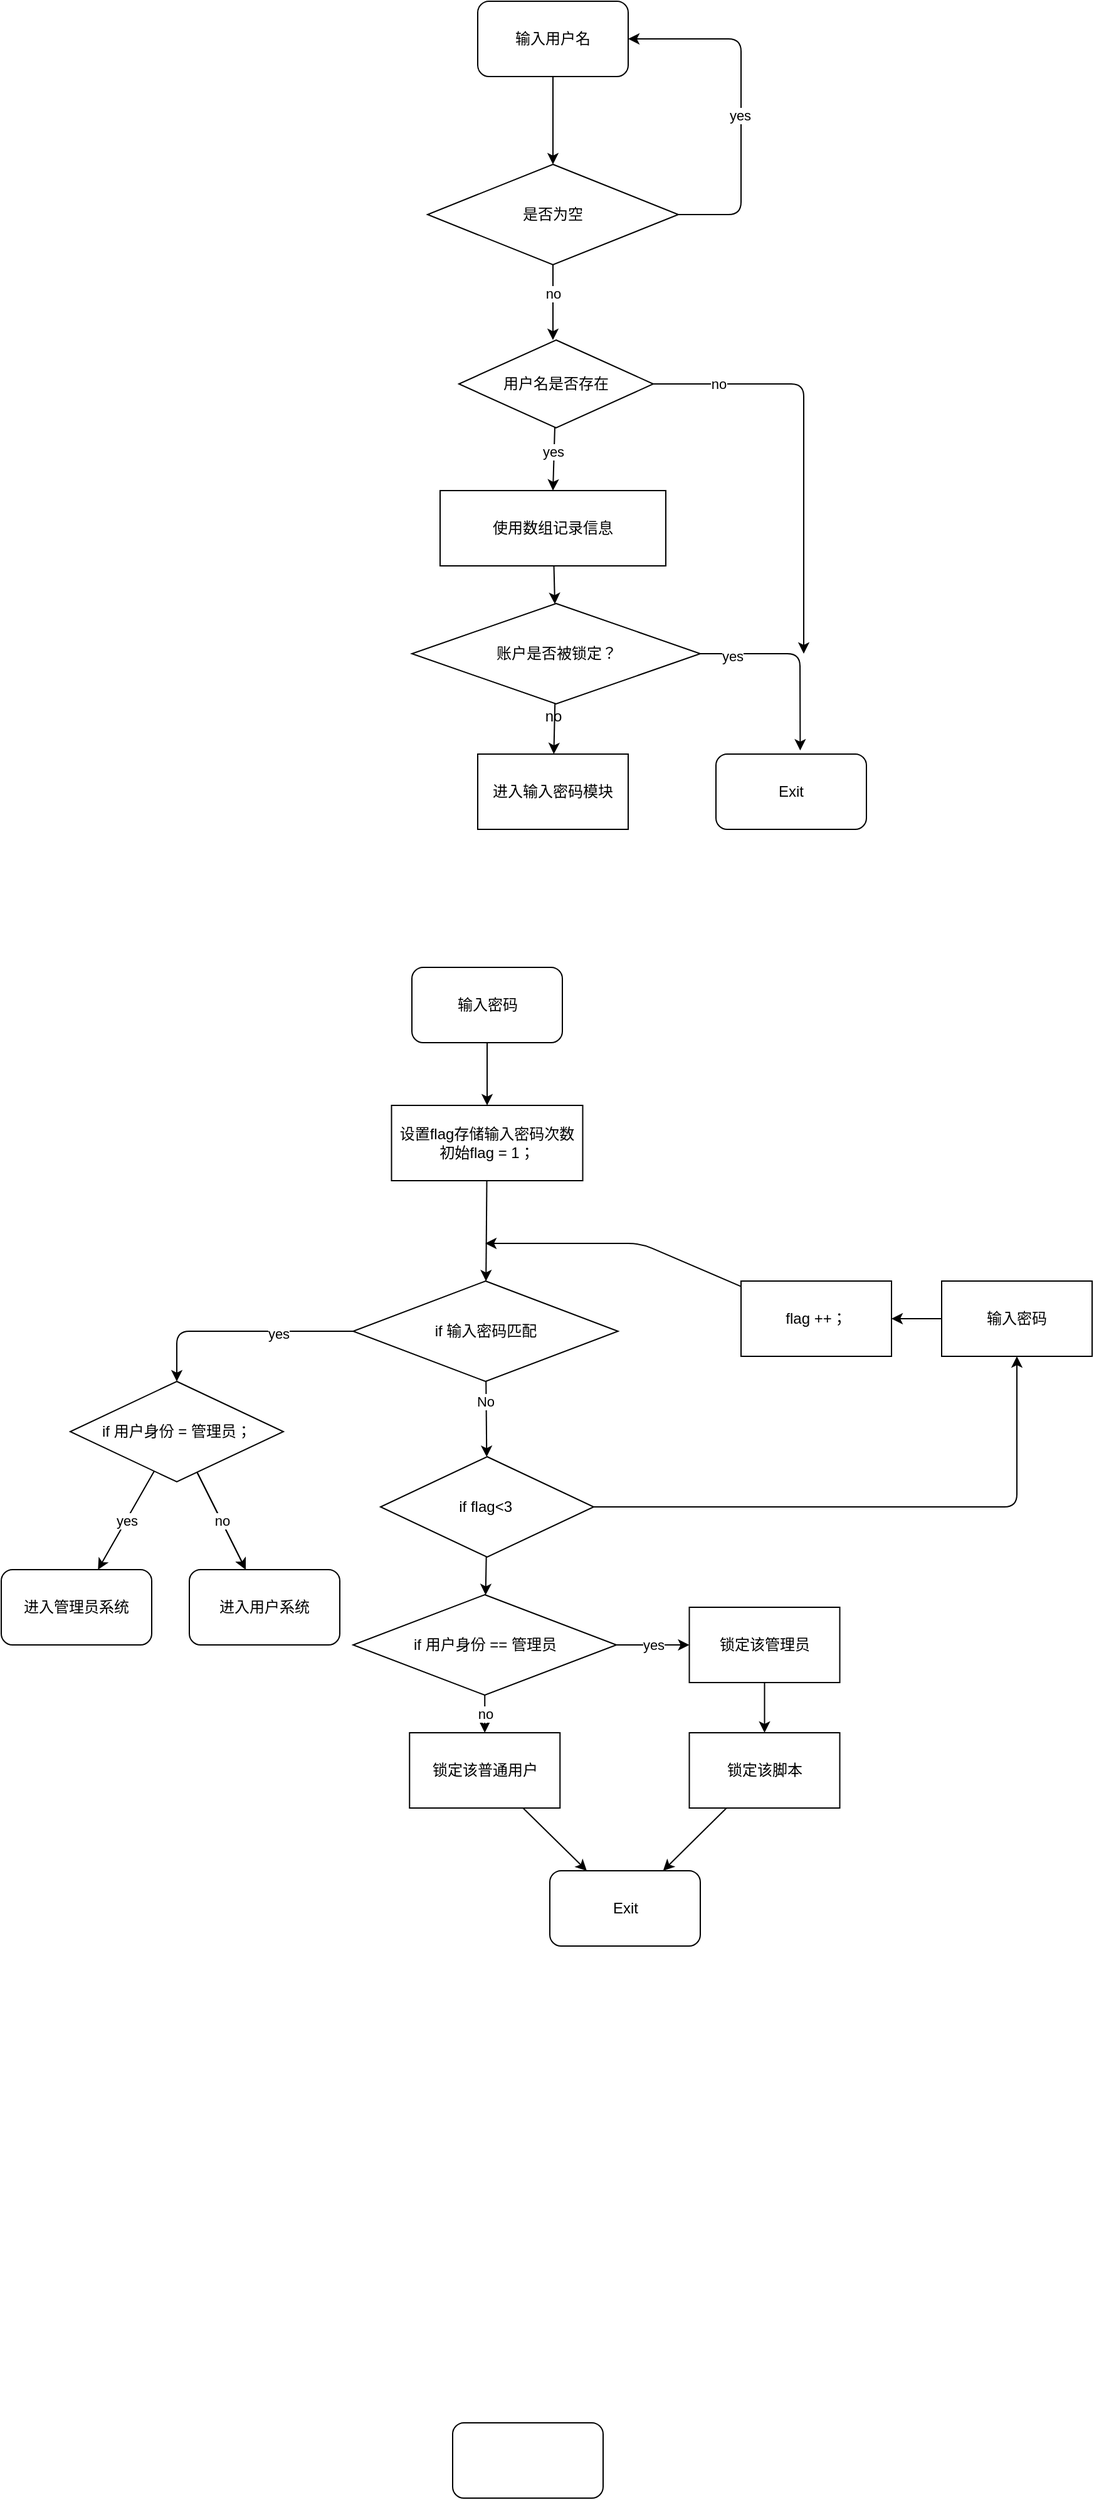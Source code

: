 <mxfile>
    <diagram id="6rIivcWOChTCRzpqusZg" name="第 1 页">
        <mxGraphModel dx="1204" dy="830" grid="1" gridSize="10" guides="1" tooltips="1" connect="1" arrows="1" fold="1" page="1" pageScale="1" pageWidth="1654" pageHeight="2336" math="0" shadow="0">
            <root>
                <mxCell id="0"/>
                <mxCell id="1" parent="0"/>
                <mxCell id="7" style="edgeStyle=none;html=1;" edge="1" parent="1" source="2" target="4">
                    <mxGeometry relative="1" as="geometry"/>
                </mxCell>
                <mxCell id="2" value="输入用户名" style="rounded=1;whiteSpace=wrap;html=1;" vertex="1" parent="1">
                    <mxGeometry x="420" y="130" width="120" height="60" as="geometry"/>
                </mxCell>
                <mxCell id="8" style="edgeStyle=none;html=1;exitX=1;exitY=0.5;exitDx=0;exitDy=0;entryX=1;entryY=0.5;entryDx=0;entryDy=0;" edge="1" parent="1" source="4" target="2">
                    <mxGeometry relative="1" as="geometry">
                        <mxPoint x="630" y="160" as="targetPoint"/>
                        <Array as="points">
                            <mxPoint x="630" y="300"/>
                            <mxPoint x="630" y="160"/>
                        </Array>
                    </mxGeometry>
                </mxCell>
                <mxCell id="10" value="yes" style="edgeLabel;html=1;align=center;verticalAlign=middle;resizable=0;points=[];" vertex="1" connectable="0" parent="8">
                    <mxGeometry x="-0.076" y="1" relative="1" as="geometry">
                        <mxPoint as="offset"/>
                    </mxGeometry>
                </mxCell>
                <mxCell id="4" value="是否为空" style="rhombus;whiteSpace=wrap;html=1;" vertex="1" parent="1">
                    <mxGeometry x="380" y="260" width="200" height="80" as="geometry"/>
                </mxCell>
                <mxCell id="5" value="" style="endArrow=classic;html=1;exitX=0.5;exitY=1;exitDx=0;exitDy=0;entryX=0.5;entryY=0;entryDx=0;entryDy=0;" edge="1" parent="1" source="4">
                    <mxGeometry width="50" height="50" relative="1" as="geometry">
                        <mxPoint x="500" y="420" as="sourcePoint"/>
                        <mxPoint x="480" y="400" as="targetPoint"/>
                    </mxGeometry>
                </mxCell>
                <mxCell id="11" value="no" style="edgeLabel;html=1;align=center;verticalAlign=middle;resizable=0;points=[];" vertex="1" connectable="0" parent="5">
                    <mxGeometry x="-0.231" relative="1" as="geometry">
                        <mxPoint as="offset"/>
                    </mxGeometry>
                </mxCell>
                <mxCell id="15" style="edgeStyle=none;html=1;entryX=0.5;entryY=0;entryDx=0;entryDy=0;" edge="1" parent="1" source="12" target="13">
                    <mxGeometry relative="1" as="geometry"/>
                </mxCell>
                <mxCell id="17" value="yes" style="edgeLabel;html=1;align=center;verticalAlign=middle;resizable=0;points=[];" vertex="1" connectable="0" parent="15">
                    <mxGeometry x="-0.255" y="-1" relative="1" as="geometry">
                        <mxPoint as="offset"/>
                    </mxGeometry>
                </mxCell>
                <mxCell id="23" style="edgeStyle=none;html=1;" edge="1" parent="1" source="12">
                    <mxGeometry relative="1" as="geometry">
                        <mxPoint x="680" y="650" as="targetPoint"/>
                        <Array as="points">
                            <mxPoint x="680" y="435"/>
                        </Array>
                    </mxGeometry>
                </mxCell>
                <mxCell id="24" value="no" style="edgeLabel;html=1;align=center;verticalAlign=middle;resizable=0;points=[];" vertex="1" connectable="0" parent="23">
                    <mxGeometry x="-0.693" relative="1" as="geometry">
                        <mxPoint as="offset"/>
                    </mxGeometry>
                </mxCell>
                <mxCell id="12" value="用户名是否存在" style="rhombus;whiteSpace=wrap;html=1;" vertex="1" parent="1">
                    <mxGeometry x="405" y="400" width="155" height="70" as="geometry"/>
                </mxCell>
                <mxCell id="16" value="" style="edgeStyle=none;html=1;" edge="1" parent="1" source="13" target="14">
                    <mxGeometry relative="1" as="geometry"/>
                </mxCell>
                <mxCell id="13" value="使用数组记录信息" style="rounded=0;whiteSpace=wrap;html=1;" vertex="1" parent="1">
                    <mxGeometry x="390" y="520" width="180" height="60" as="geometry"/>
                </mxCell>
                <mxCell id="19" value="" style="edgeStyle=none;html=1;" edge="1" parent="1" source="14" target="18">
                    <mxGeometry relative="1" as="geometry"/>
                </mxCell>
                <mxCell id="22" style="edgeStyle=none;html=1;exitX=1;exitY=0.5;exitDx=0;exitDy=0;entryX=0.56;entryY=-0.048;entryDx=0;entryDy=0;entryPerimeter=0;" edge="1" parent="1" source="14" target="21">
                    <mxGeometry relative="1" as="geometry">
                        <mxPoint x="680" y="650" as="targetPoint"/>
                        <Array as="points">
                            <mxPoint x="677" y="650"/>
                        </Array>
                    </mxGeometry>
                </mxCell>
                <mxCell id="25" value="yes" style="edgeLabel;html=1;align=center;verticalAlign=middle;resizable=0;points=[];" vertex="1" connectable="0" parent="22">
                    <mxGeometry x="-0.683" y="-2" relative="1" as="geometry">
                        <mxPoint as="offset"/>
                    </mxGeometry>
                </mxCell>
                <mxCell id="14" value="账户是否被锁定？" style="rhombus;whiteSpace=wrap;html=1;" vertex="1" parent="1">
                    <mxGeometry x="367.5" y="610" width="230" height="80" as="geometry"/>
                </mxCell>
                <mxCell id="18" value="进入输入密码模块" style="rounded=0;whiteSpace=wrap;html=1;" vertex="1" parent="1">
                    <mxGeometry x="420" y="730" width="120" height="60" as="geometry"/>
                </mxCell>
                <mxCell id="21" value="Exit" style="rounded=1;whiteSpace=wrap;html=1;" vertex="1" parent="1">
                    <mxGeometry x="610" y="730" width="120" height="60" as="geometry"/>
                </mxCell>
                <mxCell id="26" value="no" style="text;html=1;align=center;verticalAlign=middle;resizable=0;points=[];autosize=1;strokeColor=none;fillColor=none;" vertex="1" parent="1">
                    <mxGeometry x="465" y="690" width="30" height="20" as="geometry"/>
                </mxCell>
                <mxCell id="32" value="" style="edgeStyle=none;html=1;" edge="1" parent="1" source="27" target="30">
                    <mxGeometry relative="1" as="geometry"/>
                </mxCell>
                <mxCell id="27" value="输入密码" style="rounded=1;whiteSpace=wrap;html=1;" vertex="1" parent="1">
                    <mxGeometry x="367.5" y="900" width="120" height="60" as="geometry"/>
                </mxCell>
                <mxCell id="47" value="" style="edgeStyle=none;html=1;" edge="1" parent="1" source="28" target="37">
                    <mxGeometry relative="1" as="geometry"/>
                </mxCell>
                <mxCell id="48" style="edgeStyle=none;html=1;entryX=0.5;entryY=1;entryDx=0;entryDy=0;" edge="1" parent="1" source="28" target="49">
                    <mxGeometry relative="1" as="geometry">
                        <mxPoint x="850" y="1310" as="targetPoint"/>
                        <Array as="points">
                            <mxPoint x="850" y="1330"/>
                        </Array>
                    </mxGeometry>
                </mxCell>
                <mxCell id="28" value="if flag&amp;lt;3&amp;nbsp;" style="rhombus;whiteSpace=wrap;html=1;" vertex="1" parent="1">
                    <mxGeometry x="342.5" y="1290" width="170" height="80" as="geometry"/>
                </mxCell>
                <mxCell id="43" value="" style="edgeStyle=none;html=1;" edge="1" parent="1" source="30" target="31">
                    <mxGeometry relative="1" as="geometry"/>
                </mxCell>
                <mxCell id="30" value="设置flag存储输入密码次数&lt;br&gt;初始flag = 1；" style="rounded=0;whiteSpace=wrap;html=1;" vertex="1" parent="1">
                    <mxGeometry x="351.25" y="1010" width="152.5" height="60" as="geometry"/>
                </mxCell>
                <mxCell id="44" value="" style="edgeStyle=none;html=1;" edge="1" parent="1" source="31" target="28">
                    <mxGeometry relative="1" as="geometry"/>
                </mxCell>
                <mxCell id="53" value="No" style="edgeLabel;html=1;align=center;verticalAlign=middle;resizable=0;points=[];" vertex="1" connectable="0" parent="44">
                    <mxGeometry x="-0.467" y="-1" relative="1" as="geometry">
                        <mxPoint as="offset"/>
                    </mxGeometry>
                </mxCell>
                <mxCell id="56" value="" style="edgeStyle=none;html=1;" edge="1" parent="1" source="31" target="64">
                    <mxGeometry relative="1" as="geometry">
                        <Array as="points">
                            <mxPoint x="180" y="1190"/>
                        </Array>
                    </mxGeometry>
                </mxCell>
                <mxCell id="63" value="yes" style="edgeLabel;html=1;align=center;verticalAlign=middle;resizable=0;points=[];" vertex="1" connectable="0" parent="56">
                    <mxGeometry x="-0.337" y="2" relative="1" as="geometry">
                        <mxPoint as="offset"/>
                    </mxGeometry>
                </mxCell>
                <mxCell id="31" value="if 输入密码匹配" style="rhombus;whiteSpace=wrap;html=1;" vertex="1" parent="1">
                    <mxGeometry x="320.63" y="1150" width="211.25" height="80" as="geometry"/>
                </mxCell>
                <mxCell id="57" value="yes" style="edgeStyle=none;html=1;" edge="1" parent="1" source="37" target="40">
                    <mxGeometry relative="1" as="geometry"/>
                </mxCell>
                <mxCell id="59" value="no" style="edgeStyle=none;html=1;" edge="1" parent="1" source="37" target="42">
                    <mxGeometry relative="1" as="geometry"/>
                </mxCell>
                <mxCell id="37" value="if 用户身份 == 管理员" style="rhombus;whiteSpace=wrap;html=1;" vertex="1" parent="1">
                    <mxGeometry x="320.63" y="1400" width="210" height="80" as="geometry"/>
                </mxCell>
                <mxCell id="58" value="" style="edgeStyle=none;html=1;" edge="1" parent="1" source="40" target="41">
                    <mxGeometry relative="1" as="geometry"/>
                </mxCell>
                <mxCell id="40" value="锁定该管理员" style="rounded=0;whiteSpace=wrap;html=1;" vertex="1" parent="1">
                    <mxGeometry x="588.75" y="1410" width="120" height="60" as="geometry"/>
                </mxCell>
                <mxCell id="62" value="" style="edgeStyle=none;html=1;" edge="1" parent="1" source="41" target="60">
                    <mxGeometry relative="1" as="geometry"/>
                </mxCell>
                <mxCell id="41" value="锁定该脚本" style="rounded=0;whiteSpace=wrap;html=1;" vertex="1" parent="1">
                    <mxGeometry x="588.75" y="1510" width="120" height="60" as="geometry"/>
                </mxCell>
                <mxCell id="61" value="" style="edgeStyle=none;html=1;" edge="1" parent="1" source="42" target="60">
                    <mxGeometry relative="1" as="geometry"/>
                </mxCell>
                <mxCell id="42" value="锁定该普通用户" style="rounded=0;whiteSpace=wrap;html=1;" vertex="1" parent="1">
                    <mxGeometry x="365.63" y="1510" width="120" height="60" as="geometry"/>
                </mxCell>
                <mxCell id="51" value="" style="edgeStyle=none;html=1;" edge="1" parent="1" source="49" target="50">
                    <mxGeometry relative="1" as="geometry"/>
                </mxCell>
                <mxCell id="49" value="输入密码" style="rounded=0;whiteSpace=wrap;html=1;" vertex="1" parent="1">
                    <mxGeometry x="790" y="1150" width="120" height="60" as="geometry"/>
                </mxCell>
                <mxCell id="52" value="" style="edgeStyle=none;html=1;" edge="1" parent="1" source="50">
                    <mxGeometry relative="1" as="geometry">
                        <mxPoint x="426" y="1120" as="targetPoint"/>
                        <Array as="points">
                            <mxPoint x="550" y="1120"/>
                        </Array>
                    </mxGeometry>
                </mxCell>
                <mxCell id="50" value="flag ++；" style="rounded=0;whiteSpace=wrap;html=1;" vertex="1" parent="1">
                    <mxGeometry x="630" y="1150" width="120" height="60" as="geometry"/>
                </mxCell>
                <mxCell id="55" value="进入管理员系统" style="rounded=1;whiteSpace=wrap;html=1;" vertex="1" parent="1">
                    <mxGeometry x="40" y="1380" width="120" height="60" as="geometry"/>
                </mxCell>
                <mxCell id="60" value="Exit" style="rounded=1;whiteSpace=wrap;html=1;" vertex="1" parent="1">
                    <mxGeometry x="477.5" y="1620" width="120" height="60" as="geometry"/>
                </mxCell>
                <mxCell id="66" value="" style="edgeStyle=none;html=1;" edge="1" parent="1" source="64" target="65">
                    <mxGeometry relative="1" as="geometry"/>
                </mxCell>
                <mxCell id="67" value="no" style="edgeStyle=none;html=1;" edge="1" parent="1" source="64" target="65">
                    <mxGeometry relative="1" as="geometry"/>
                </mxCell>
                <mxCell id="69" value="yes" style="edgeStyle=none;html=1;" edge="1" parent="1" source="64" target="55">
                    <mxGeometry relative="1" as="geometry"/>
                </mxCell>
                <mxCell id="64" value="if 用户身份 = 管理员；" style="rhombus;whiteSpace=wrap;html=1;" vertex="1" parent="1">
                    <mxGeometry x="95" y="1230" width="170" height="80" as="geometry"/>
                </mxCell>
                <mxCell id="65" value="进入用户系统" style="rounded=1;whiteSpace=wrap;html=1;" vertex="1" parent="1">
                    <mxGeometry x="190" y="1380" width="120" height="60" as="geometry"/>
                </mxCell>
                <mxCell id="70" value="" style="rounded=1;whiteSpace=wrap;html=1;" vertex="1" parent="1">
                    <mxGeometry x="400" y="2060" width="120" height="60" as="geometry"/>
                </mxCell>
            </root>
        </mxGraphModel>
    </diagram>
    <diagram id="pQvGZfEvxqfjEqo4XrHD" name="第 2 页">
        <mxGraphModel dx="1204" dy="830" grid="1" gridSize="10" guides="1" tooltips="1" connect="1" arrows="1" fold="1" page="1" pageScale="1" pageWidth="1654" pageHeight="2336" math="0" shadow="0">
            <root>
                <mxCell id="MfzT1gGaSZd1SPtmzgCw-0"/>
                <mxCell id="MfzT1gGaSZd1SPtmzgCw-1" parent="MfzT1gGaSZd1SPtmzgCw-0"/>
                <mxCell id="MfzT1gGaSZd1SPtmzgCw-9" value="3" style="edgeStyle=none;html=1;entryX=0.5;entryY=0;entryDx=0;entryDy=0;" edge="1" parent="MfzT1gGaSZd1SPtmzgCw-1" source="MfzT1gGaSZd1SPtmzgCw-3" target="MfzT1gGaSZd1SPtmzgCw-6">
                    <mxGeometry relative="1" as="geometry"/>
                </mxCell>
                <mxCell id="MfzT1gGaSZd1SPtmzgCw-10" value="2" style="edgeStyle=none;html=1;entryX=0.5;entryY=0;entryDx=0;entryDy=0;" edge="1" parent="MfzT1gGaSZd1SPtmzgCw-1" source="MfzT1gGaSZd1SPtmzgCw-3" target="MfzT1gGaSZd1SPtmzgCw-7">
                    <mxGeometry relative="1" as="geometry"/>
                </mxCell>
                <mxCell id="MfzT1gGaSZd1SPtmzgCw-11" value="1" style="edgeStyle=none;html=1;entryX=0.5;entryY=0;entryDx=0;entryDy=0;" edge="1" parent="MfzT1gGaSZd1SPtmzgCw-1" source="MfzT1gGaSZd1SPtmzgCw-3" target="MfzT1gGaSZd1SPtmzgCw-8">
                    <mxGeometry relative="1" as="geometry"/>
                </mxCell>
                <mxCell id="MfzT1gGaSZd1SPtmzgCw-12" value="4" style="edgeStyle=none;html=1;entryX=0.5;entryY=0;entryDx=0;entryDy=0;" edge="1" parent="MfzT1gGaSZd1SPtmzgCw-1" source="MfzT1gGaSZd1SPtmzgCw-3" target="MfzT1gGaSZd1SPtmzgCw-5">
                    <mxGeometry relative="1" as="geometry"/>
                </mxCell>
                <mxCell id="MfzT1gGaSZd1SPtmzgCw-13" value="5" style="edgeStyle=none;html=1;entryX=0.5;entryY=0;entryDx=0;entryDy=0;" edge="1" parent="MfzT1gGaSZd1SPtmzgCw-1" source="MfzT1gGaSZd1SPtmzgCw-3" target="MfzT1gGaSZd1SPtmzgCw-4">
                    <mxGeometry relative="1" as="geometry"/>
                </mxCell>
                <mxCell id="MfzT1gGaSZd1SPtmzgCw-3" value="输入操作数以开始操作" style="rounded=1;whiteSpace=wrap;html=1;" vertex="1" parent="MfzT1gGaSZd1SPtmzgCw-1">
                    <mxGeometry x="490" y="80" width="140" height="60" as="geometry"/>
                </mxCell>
                <mxCell id="MfzT1gGaSZd1SPtmzgCw-4" value="退出系统" style="rounded=0;whiteSpace=wrap;html=1;" vertex="1" parent="MfzT1gGaSZd1SPtmzgCw-1">
                    <mxGeometry x="910" y="200" width="120" height="60" as="geometry"/>
                </mxCell>
                <mxCell id="MfzT1gGaSZd1SPtmzgCw-5" value="&lt;span&gt;权限查看&lt;/span&gt;" style="rounded=0;whiteSpace=wrap;html=1;" vertex="1" parent="MfzT1gGaSZd1SPtmzgCw-1">
                    <mxGeometry x="730" y="200" width="120" height="60" as="geometry"/>
                </mxCell>
                <mxCell id="MfzT1gGaSZd1SPtmzgCw-6" value="统计文档信息" style="rounded=0;whiteSpace=wrap;html=1;" vertex="1" parent="MfzT1gGaSZd1SPtmzgCw-1">
                    <mxGeometry x="560" y="200" width="120" height="60" as="geometry"/>
                </mxCell>
                <mxCell id="MfzT1gGaSZd1SPtmzgCw-7" value="新建目录" style="rounded=0;whiteSpace=wrap;html=1;" vertex="1" parent="MfzT1gGaSZd1SPtmzgCw-1">
                    <mxGeometry x="390" y="200" width="120" height="60" as="geometry"/>
                </mxCell>
                <mxCell id="MfzT1gGaSZd1SPtmzgCw-8" value="新建文本文件" style="rounded=0;whiteSpace=wrap;html=1;" vertex="1" parent="MfzT1gGaSZd1SPtmzgCw-1">
                    <mxGeometry x="220" y="200" width="120" height="60" as="geometry"/>
                </mxCell>
                <mxCell id="MfzT1gGaSZd1SPtmzgCw-17" value="" style="edgeStyle=none;html=1;" edge="1" parent="MfzT1gGaSZd1SPtmzgCw-1" source="MfzT1gGaSZd1SPtmzgCw-14" target="MfzT1gGaSZd1SPtmzgCw-16">
                    <mxGeometry relative="1" as="geometry"/>
                </mxCell>
                <mxCell id="MfzT1gGaSZd1SPtmzgCw-14" value="查看文件权限" style="rounded=1;whiteSpace=wrap;html=1;" vertex="1" parent="MfzT1gGaSZd1SPtmzgCw-1">
                    <mxGeometry x="412.5" y="450" width="120" height="60" as="geometry"/>
                </mxCell>
                <mxCell id="DuuYTa141mIgcRa3wCtW-11" value="no" style="edgeStyle=none;html=1;" edge="1" parent="MfzT1gGaSZd1SPtmzgCw-1" source="MfzT1gGaSZd1SPtmzgCw-15" target="DuuYTa141mIgcRa3wCtW-4">
                    <mxGeometry relative="1" as="geometry"/>
                </mxCell>
                <mxCell id="DuuYTa141mIgcRa3wCtW-12" style="edgeStyle=none;html=1;entryX=1;entryY=0.5;entryDx=0;entryDy=0;" edge="1" parent="MfzT1gGaSZd1SPtmzgCw-1" source="MfzT1gGaSZd1SPtmzgCw-15" target="MfzT1gGaSZd1SPtmzgCw-16">
                    <mxGeometry relative="1" as="geometry">
                        <mxPoint x="750" y="710" as="targetPoint"/>
                        <Array as="points">
                            <mxPoint x="650" y="690"/>
                            <mxPoint x="650" y="580"/>
                        </Array>
                    </mxGeometry>
                </mxCell>
                <mxCell id="DuuYTa141mIgcRa3wCtW-13" value="yes" style="edgeLabel;html=1;align=center;verticalAlign=middle;resizable=0;points=[];" vertex="1" connectable="0" parent="DuuYTa141mIgcRa3wCtW-12">
                    <mxGeometry x="-0.089" y="1" relative="1" as="geometry">
                        <mxPoint as="offset"/>
                    </mxGeometry>
                </mxCell>
                <mxCell id="MfzT1gGaSZd1SPtmzgCw-15" value="文件名输入是否为空" style="rhombus;whiteSpace=wrap;html=1;" vertex="1" parent="MfzT1gGaSZd1SPtmzgCw-1">
                    <mxGeometry x="367.5" y="650" width="210" height="80" as="geometry"/>
                </mxCell>
                <mxCell id="MfzT1gGaSZd1SPtmzgCw-18" value="" style="edgeStyle=none;html=1;" edge="1" parent="MfzT1gGaSZd1SPtmzgCw-1" source="MfzT1gGaSZd1SPtmzgCw-16" target="MfzT1gGaSZd1SPtmzgCw-15">
                    <mxGeometry relative="1" as="geometry"/>
                </mxCell>
                <mxCell id="MfzT1gGaSZd1SPtmzgCw-16" value="输入文件名" style="rounded=0;whiteSpace=wrap;html=1;" vertex="1" parent="MfzT1gGaSZd1SPtmzgCw-1">
                    <mxGeometry x="410" y="550" width="120" height="60" as="geometry"/>
                </mxCell>
                <mxCell id="DuuYTa141mIgcRa3wCtW-15" value="" style="edgeStyle=none;html=1;" edge="1" parent="MfzT1gGaSZd1SPtmzgCw-1" source="DuuYTa141mIgcRa3wCtW-4" target="DuuYTa141mIgcRa3wCtW-14">
                    <mxGeometry relative="1" as="geometry"/>
                </mxCell>
                <mxCell id="DuuYTa141mIgcRa3wCtW-26" value="yes" style="edgeStyle=none;html=1;" edge="1" parent="MfzT1gGaSZd1SPtmzgCw-1" source="DuuYTa141mIgcRa3wCtW-4" target="DuuYTa141mIgcRa3wCtW-25">
                    <mxGeometry relative="1" as="geometry"/>
                </mxCell>
                <mxCell id="DuuYTa141mIgcRa3wCtW-33" value="no" style="edgeStyle=none;html=1;" edge="1" parent="MfzT1gGaSZd1SPtmzgCw-1" source="DuuYTa141mIgcRa3wCtW-4" target="DuuYTa141mIgcRa3wCtW-14">
                    <mxGeometry relative="1" as="geometry"/>
                </mxCell>
                <mxCell id="DuuYTa141mIgcRa3wCtW-4" value="文件是否存在" style="rhombus;whiteSpace=wrap;html=1;" vertex="1" parent="MfzT1gGaSZd1SPtmzgCw-1">
                    <mxGeometry x="395" y="800" width="155" height="70" as="geometry"/>
                </mxCell>
                <mxCell id="DuuYTa141mIgcRa3wCtW-14" value="文件不存在，无法查看" style="rounded=0;whiteSpace=wrap;html=1;" vertex="1" parent="MfzT1gGaSZd1SPtmzgCw-1">
                    <mxGeometry x="640" y="805" width="160" height="60" as="geometry"/>
                </mxCell>
                <mxCell id="DuuYTa141mIgcRa3wCtW-35" value="" style="edgeStyle=none;html=1;" edge="1" parent="MfzT1gGaSZd1SPtmzgCw-1" source="DuuYTa141mIgcRa3wCtW-25" target="DuuYTa141mIgcRa3wCtW-34">
                    <mxGeometry relative="1" as="geometry"/>
                </mxCell>
                <mxCell id="DuuYTa141mIgcRa3wCtW-25" value="读入文件权限" style="rounded=0;whiteSpace=wrap;html=1;" vertex="1" parent="MfzT1gGaSZd1SPtmzgCw-1">
                    <mxGeometry x="412.5" y="940" width="120" height="60" as="geometry"/>
                </mxCell>
                <mxCell id="DuuYTa141mIgcRa3wCtW-32" value="" style="edgeStyle=none;html=1;" edge="1" parent="MfzT1gGaSZd1SPtmzgCw-1" source="DuuYTa141mIgcRa3wCtW-29" target="DuuYTa141mIgcRa3wCtW-31">
                    <mxGeometry relative="1" as="geometry"/>
                </mxCell>
                <mxCell id="DuuYTa141mIgcRa3wCtW-29" value="退出登录" style="rounded=1;whiteSpace=wrap;html=1;" vertex="1" parent="MfzT1gGaSZd1SPtmzgCw-1">
                    <mxGeometry x="910" y="1270" width="120" height="60" as="geometry"/>
                </mxCell>
                <mxCell id="DuuYTa141mIgcRa3wCtW-31" value="退出登录成功" style="rounded=1;whiteSpace=wrap;html=1;" vertex="1" parent="MfzT1gGaSZd1SPtmzgCw-1">
                    <mxGeometry x="910" y="1390" width="120" height="60" as="geometry"/>
                </mxCell>
                <mxCell id="DuuYTa141mIgcRa3wCtW-34" value="写出信息，显示完成" style="rounded=0;whiteSpace=wrap;html=1;" vertex="1" parent="MfzT1gGaSZd1SPtmzgCw-1">
                    <mxGeometry x="412.5" y="1050" width="120" height="60" as="geometry"/>
                </mxCell>
            </root>
        </mxGraphModel>
    </diagram>
</mxfile>